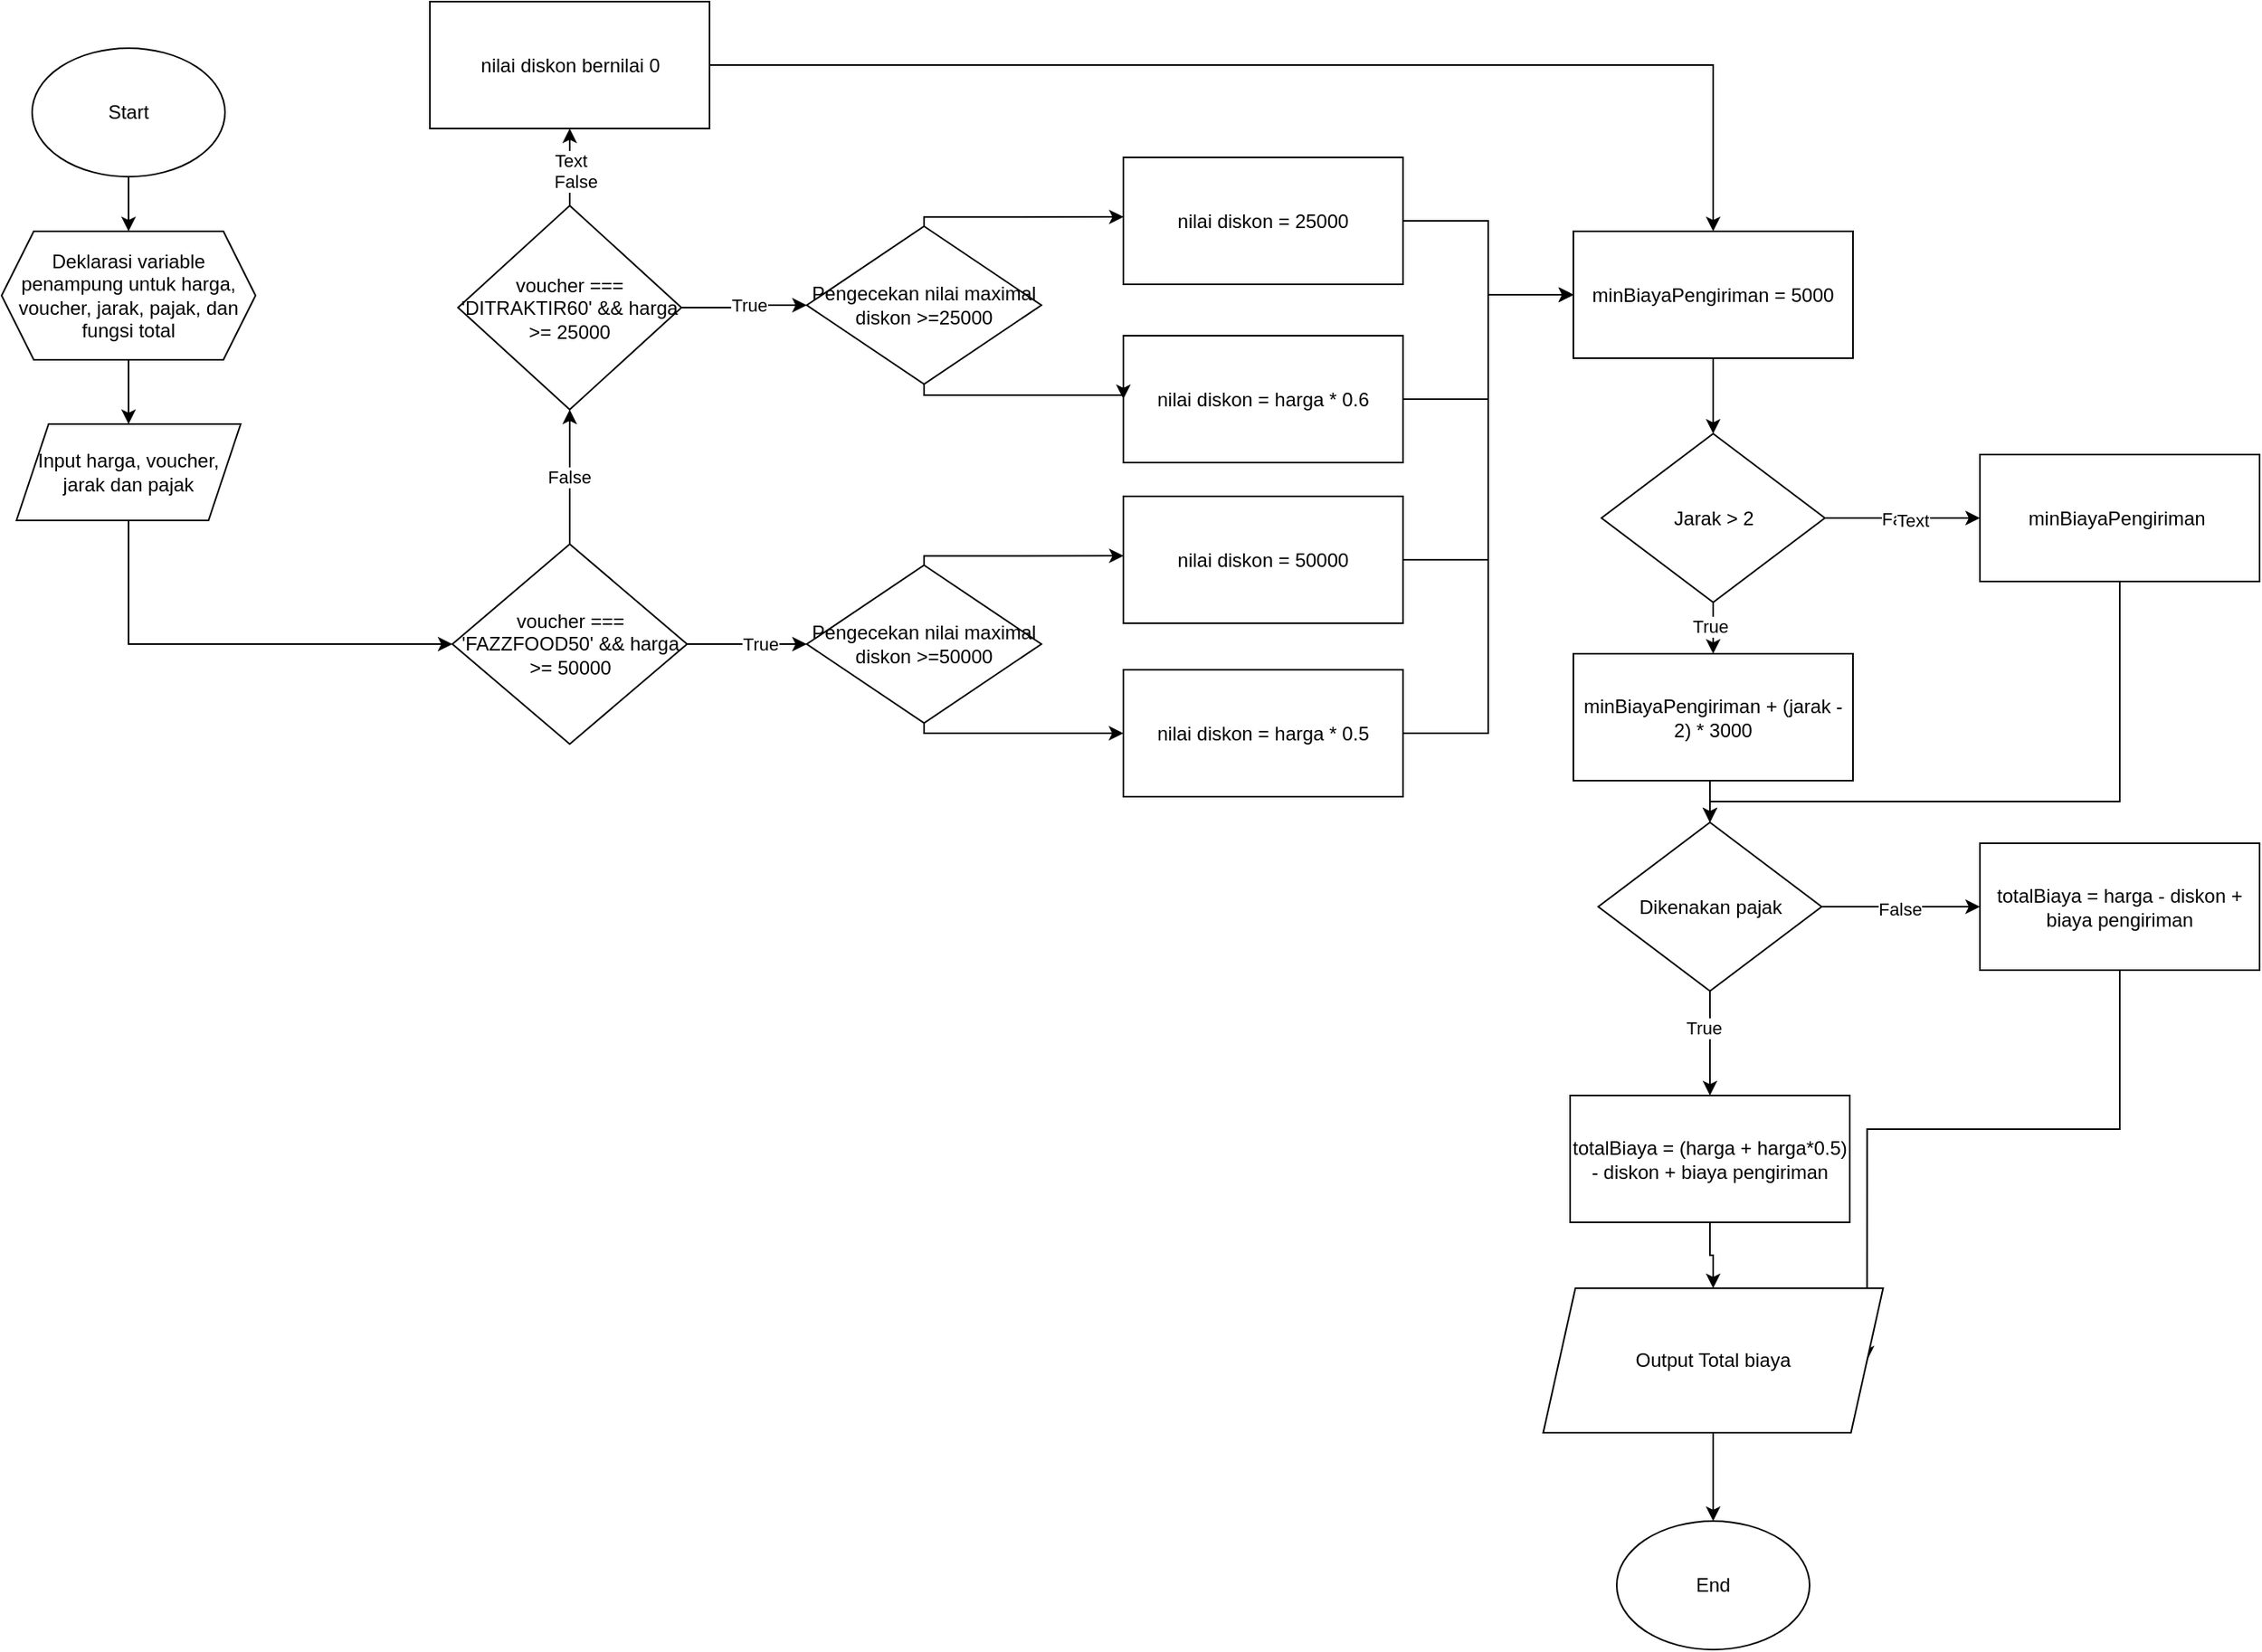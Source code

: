 <mxfile version="24.3.1" type="github" pages="2">
  <diagram name="Page-1" id="Uo2u7tEG_lrzLejc6Ttq">
    <mxGraphModel dx="2132" dy="506" grid="0" gridSize="10" guides="1" tooltips="1" connect="1" arrows="1" fold="1" page="0" pageScale="1" pageWidth="850" pageHeight="1100" math="0" shadow="0">
      <root>
        <mxCell id="0" />
        <mxCell id="1" parent="0" />
        <mxCell id="35b_0dzXBRFAwwr3QzYx-32" style="edgeStyle=orthogonalEdgeStyle;rounded=0;orthogonalLoop=1;jettySize=auto;html=1;exitX=0.5;exitY=1;exitDx=0;exitDy=0;entryX=0.5;entryY=0;entryDx=0;entryDy=0;" parent="1" source="rYIxd7MZFAvHpRsqJdDO-1" target="35b_0dzXBRFAwwr3QzYx-2" edge="1">
          <mxGeometry relative="1" as="geometry" />
        </mxCell>
        <mxCell id="rYIxd7MZFAvHpRsqJdDO-1" value="Start" style="ellipse;whiteSpace=wrap;html=1;" parent="1" vertex="1">
          <mxGeometry x="-633" y="81" width="120" height="80" as="geometry" />
        </mxCell>
        <mxCell id="YX6mPDMWd_LCy5XqcSmn-1" style="edgeStyle=orthogonalEdgeStyle;rounded=0;orthogonalLoop=1;jettySize=auto;html=1;exitX=0.5;exitY=1;exitDx=0;exitDy=0;entryX=0;entryY=0.5;entryDx=0;entryDy=0;" edge="1" parent="1" source="rYIxd7MZFAvHpRsqJdDO-2" target="35b_0dzXBRFAwwr3QzYx-7">
          <mxGeometry relative="1" as="geometry" />
        </mxCell>
        <mxCell id="rYIxd7MZFAvHpRsqJdDO-2" value="Input harga, voucher, jarak dan pajak" style="shape=parallelogram;perimeter=parallelogramPerimeter;whiteSpace=wrap;html=1;fixedSize=1;" parent="1" vertex="1">
          <mxGeometry x="-642.75" y="315" width="139.5" height="60" as="geometry" />
        </mxCell>
        <mxCell id="35b_0dzXBRFAwwr3QzYx-33" style="edgeStyle=orthogonalEdgeStyle;rounded=0;orthogonalLoop=1;jettySize=auto;html=1;exitX=0.5;exitY=1;exitDx=0;exitDy=0;entryX=0.5;entryY=0;entryDx=0;entryDy=0;" parent="1" source="35b_0dzXBRFAwwr3QzYx-2" target="rYIxd7MZFAvHpRsqJdDO-2" edge="1">
          <mxGeometry relative="1" as="geometry" />
        </mxCell>
        <mxCell id="35b_0dzXBRFAwwr3QzYx-2" value="Deklarasi variable penampung untuk harga, voucher, jarak, pajak, dan fungsi total" style="shape=hexagon;perimeter=hexagonPerimeter2;whiteSpace=wrap;html=1;fixedSize=1;" parent="1" vertex="1">
          <mxGeometry x="-652" y="195" width="158" height="80" as="geometry" />
        </mxCell>
        <mxCell id="35b_0dzXBRFAwwr3QzYx-37" style="edgeStyle=orthogonalEdgeStyle;rounded=0;orthogonalLoop=1;jettySize=auto;html=1;exitX=0.5;exitY=0;exitDx=0;exitDy=0;entryX=0.5;entryY=1;entryDx=0;entryDy=0;" parent="1" source="35b_0dzXBRFAwwr3QzYx-4" target="35b_0dzXBRFAwwr3QzYx-8" edge="1">
          <mxGeometry relative="1" as="geometry" />
        </mxCell>
        <mxCell id="u7nZbo7VWtErgNVq_y-T-4" value="Text" style="edgeLabel;html=1;align=center;verticalAlign=middle;resizable=0;points=[];" parent="35b_0dzXBRFAwwr3QzYx-37" vertex="1" connectable="0">
          <mxGeometry x="0.172" relative="1" as="geometry">
            <mxPoint as="offset" />
          </mxGeometry>
        </mxCell>
        <mxCell id="u7nZbo7VWtErgNVq_y-T-5" value="False" style="edgeLabel;html=1;align=center;verticalAlign=middle;resizable=0;points=[];" parent="35b_0dzXBRFAwwr3QzYx-37" vertex="1" connectable="0">
          <mxGeometry x="-0.368" y="-3" relative="1" as="geometry">
            <mxPoint as="offset" />
          </mxGeometry>
        </mxCell>
        <mxCell id="35b_0dzXBRFAwwr3QzYx-47" style="edgeStyle=orthogonalEdgeStyle;rounded=0;orthogonalLoop=1;jettySize=auto;html=1;exitX=1;exitY=0.5;exitDx=0;exitDy=0;entryX=0;entryY=0.5;entryDx=0;entryDy=0;" parent="1" source="35b_0dzXBRFAwwr3QzYx-4" target="35b_0dzXBRFAwwr3QzYx-45" edge="1">
          <mxGeometry relative="1" as="geometry" />
        </mxCell>
        <mxCell id="u7nZbo7VWtErgNVq_y-T-3" value="True" style="edgeLabel;html=1;align=center;verticalAlign=middle;resizable=0;points=[];" parent="35b_0dzXBRFAwwr3QzYx-47" vertex="1" connectable="0">
          <mxGeometry x="0.084" relative="1" as="geometry">
            <mxPoint as="offset" />
          </mxGeometry>
        </mxCell>
        <mxCell id="35b_0dzXBRFAwwr3QzYx-4" value="voucher === &#39;DITRAKTIR60&#39; &amp;amp;&amp;amp; harga &amp;gt;= 25000" style="rhombus;whiteSpace=wrap;html=1;" parent="1" vertex="1">
          <mxGeometry x="-368" y="179" width="139" height="127" as="geometry" />
        </mxCell>
        <mxCell id="35b_0dzXBRFAwwr3QzYx-36" style="edgeStyle=orthogonalEdgeStyle;rounded=0;orthogonalLoop=1;jettySize=auto;html=1;exitX=0.5;exitY=0;exitDx=0;exitDy=0;entryX=0.5;entryY=1;entryDx=0;entryDy=0;" parent="1" source="35b_0dzXBRFAwwr3QzYx-7" target="35b_0dzXBRFAwwr3QzYx-4" edge="1">
          <mxGeometry relative="1" as="geometry" />
        </mxCell>
        <mxCell id="u7nZbo7VWtErgNVq_y-T-2" value="False" style="edgeLabel;html=1;align=center;verticalAlign=middle;resizable=0;points=[];" parent="35b_0dzXBRFAwwr3QzYx-36" vertex="1" connectable="0">
          <mxGeometry x="0.013" y="1" relative="1" as="geometry">
            <mxPoint as="offset" />
          </mxGeometry>
        </mxCell>
        <mxCell id="35b_0dzXBRFAwwr3QzYx-38" style="edgeStyle=orthogonalEdgeStyle;rounded=0;orthogonalLoop=1;jettySize=auto;html=1;exitX=1;exitY=0.5;exitDx=0;exitDy=0;entryX=0;entryY=0.5;entryDx=0;entryDy=0;" parent="1" source="35b_0dzXBRFAwwr3QzYx-7" target="35b_0dzXBRFAwwr3QzYx-26" edge="1">
          <mxGeometry relative="1" as="geometry" />
        </mxCell>
        <mxCell id="u7nZbo7VWtErgNVq_y-T-1" value="True" style="edgeLabel;html=1;align=center;verticalAlign=middle;resizable=0;points=[];" parent="35b_0dzXBRFAwwr3QzYx-38" vertex="1" connectable="0">
          <mxGeometry x="0.212" relative="1" as="geometry">
            <mxPoint as="offset" />
          </mxGeometry>
        </mxCell>
        <mxCell id="35b_0dzXBRFAwwr3QzYx-7" value="voucher === &#39;FAZZFOOD50&#39; &amp;amp;&amp;amp; harga &amp;gt;= 50000" style="rhombus;whiteSpace=wrap;html=1;" parent="1" vertex="1">
          <mxGeometry x="-371.5" y="389.75" width="146" height="124.5" as="geometry" />
        </mxCell>
        <mxCell id="35b_0dzXBRFAwwr3QzYx-53" style="edgeStyle=orthogonalEdgeStyle;rounded=0;orthogonalLoop=1;jettySize=auto;html=1;exitX=1;exitY=0.5;exitDx=0;exitDy=0;" parent="1" source="35b_0dzXBRFAwwr3QzYx-8" target="35b_0dzXBRFAwwr3QzYx-14" edge="1">
          <mxGeometry relative="1" as="geometry" />
        </mxCell>
        <mxCell id="35b_0dzXBRFAwwr3QzYx-8" value="nilai diskon bernilai 0" style="rounded=0;whiteSpace=wrap;html=1;" parent="1" vertex="1">
          <mxGeometry x="-385.5" y="52" width="174" height="79" as="geometry" />
        </mxCell>
        <mxCell id="35b_0dzXBRFAwwr3QzYx-58" style="edgeStyle=orthogonalEdgeStyle;rounded=0;orthogonalLoop=1;jettySize=auto;html=1;exitX=1;exitY=0.5;exitDx=0;exitDy=0;entryX=0;entryY=0.5;entryDx=0;entryDy=0;" parent="1" source="35b_0dzXBRFAwwr3QzYx-9" target="35b_0dzXBRFAwwr3QzYx-14" edge="1">
          <mxGeometry relative="1" as="geometry" />
        </mxCell>
        <mxCell id="35b_0dzXBRFAwwr3QzYx-9" value="nilai diskon = 50000" style="rounded=0;whiteSpace=wrap;html=1;" parent="1" vertex="1">
          <mxGeometry x="46" y="360" width="174" height="79" as="geometry" />
        </mxCell>
        <mxCell id="35b_0dzXBRFAwwr3QzYx-59" style="edgeStyle=orthogonalEdgeStyle;rounded=0;orthogonalLoop=1;jettySize=auto;html=1;exitX=1;exitY=0.5;exitDx=0;exitDy=0;entryX=0;entryY=0.5;entryDx=0;entryDy=0;" parent="1" source="35b_0dzXBRFAwwr3QzYx-10" target="35b_0dzXBRFAwwr3QzYx-14" edge="1">
          <mxGeometry relative="1" as="geometry" />
        </mxCell>
        <mxCell id="35b_0dzXBRFAwwr3QzYx-10" value="nilai diskon = harga * 0.5" style="rounded=0;whiteSpace=wrap;html=1;" parent="1" vertex="1">
          <mxGeometry x="46" y="468" width="174" height="79" as="geometry" />
        </mxCell>
        <mxCell id="35b_0dzXBRFAwwr3QzYx-60" style="edgeStyle=orthogonalEdgeStyle;rounded=0;orthogonalLoop=1;jettySize=auto;html=1;exitX=0.5;exitY=1;exitDx=0;exitDy=0;entryX=0.5;entryY=0;entryDx=0;entryDy=0;" parent="1" source="35b_0dzXBRFAwwr3QzYx-14" target="35b_0dzXBRFAwwr3QzYx-52" edge="1">
          <mxGeometry relative="1" as="geometry" />
        </mxCell>
        <mxCell id="35b_0dzXBRFAwwr3QzYx-14" value="minBiayaPengiriman = 5000" style="rounded=0;whiteSpace=wrap;html=1;" parent="1" vertex="1">
          <mxGeometry x="326" y="195" width="174" height="79" as="geometry" />
        </mxCell>
        <mxCell id="35b_0dzXBRFAwwr3QzYx-67" style="edgeStyle=orthogonalEdgeStyle;rounded=0;orthogonalLoop=1;jettySize=auto;html=1;exitX=1;exitY=0.5;exitDx=0;exitDy=0;entryX=0;entryY=0.5;entryDx=0;entryDy=0;" parent="1" source="35b_0dzXBRFAwwr3QzYx-15" target="35b_0dzXBRFAwwr3QzYx-16" edge="1">
          <mxGeometry relative="1" as="geometry" />
        </mxCell>
        <mxCell id="u7nZbo7VWtErgNVq_y-T-8" value="False" style="edgeLabel;html=1;align=center;verticalAlign=middle;resizable=0;points=[];" parent="35b_0dzXBRFAwwr3QzYx-67" vertex="1" connectable="0">
          <mxGeometry x="-0.014" y="-1" relative="1" as="geometry">
            <mxPoint as="offset" />
          </mxGeometry>
        </mxCell>
        <mxCell id="35b_0dzXBRFAwwr3QzYx-68" style="edgeStyle=orthogonalEdgeStyle;rounded=0;orthogonalLoop=1;jettySize=auto;html=1;exitX=0.5;exitY=1;exitDx=0;exitDy=0;entryX=0.5;entryY=0;entryDx=0;entryDy=0;" parent="1" source="35b_0dzXBRFAwwr3QzYx-15" target="35b_0dzXBRFAwwr3QzYx-17" edge="1">
          <mxGeometry relative="1" as="geometry" />
        </mxCell>
        <mxCell id="u7nZbo7VWtErgNVq_y-T-9" value="True" style="edgeLabel;html=1;align=center;verticalAlign=middle;resizable=0;points=[];" parent="35b_0dzXBRFAwwr3QzYx-68" vertex="1" connectable="0">
          <mxGeometry x="-0.332" y="-4" relative="1" as="geometry">
            <mxPoint y="1" as="offset" />
          </mxGeometry>
        </mxCell>
        <mxCell id="35b_0dzXBRFAwwr3QzYx-15" value="Dikenakan pajak" style="rhombus;whiteSpace=wrap;html=1;" parent="1" vertex="1">
          <mxGeometry x="341.5" y="563" width="139" height="105" as="geometry" />
        </mxCell>
        <mxCell id="YX6mPDMWd_LCy5XqcSmn-2" style="edgeStyle=orthogonalEdgeStyle;rounded=0;orthogonalLoop=1;jettySize=auto;html=1;exitX=0.5;exitY=1;exitDx=0;exitDy=0;entryX=1;entryY=0.5;entryDx=0;entryDy=0;" edge="1" parent="1" source="35b_0dzXBRFAwwr3QzYx-16" target="35b_0dzXBRFAwwr3QzYx-22">
          <mxGeometry relative="1" as="geometry" />
        </mxCell>
        <mxCell id="35b_0dzXBRFAwwr3QzYx-16" value="totalBiaya = harga - diskon + biaya pengiriman" style="rounded=0;whiteSpace=wrap;html=1;" parent="1" vertex="1">
          <mxGeometry x="579" y="576" width="174" height="79" as="geometry" />
        </mxCell>
        <mxCell id="35b_0dzXBRFAwwr3QzYx-69" style="edgeStyle=orthogonalEdgeStyle;rounded=0;orthogonalLoop=1;jettySize=auto;html=1;exitX=0.5;exitY=1;exitDx=0;exitDy=0;entryX=0.5;entryY=0;entryDx=0;entryDy=0;" parent="1" source="35b_0dzXBRFAwwr3QzYx-17" target="35b_0dzXBRFAwwr3QzYx-22" edge="1">
          <mxGeometry relative="1" as="geometry" />
        </mxCell>
        <mxCell id="35b_0dzXBRFAwwr3QzYx-17" value="totalBiaya = (harga + harga*0.5) - diskon + biaya pengiriman" style="rounded=0;whiteSpace=wrap;html=1;" parent="1" vertex="1">
          <mxGeometry x="324" y="733" width="174" height="79" as="geometry" />
        </mxCell>
        <mxCell id="35b_0dzXBRFAwwr3QzYx-70" style="edgeStyle=orthogonalEdgeStyle;rounded=0;orthogonalLoop=1;jettySize=auto;html=1;exitX=0.5;exitY=1;exitDx=0;exitDy=0;entryX=0.5;entryY=0;entryDx=0;entryDy=0;" parent="1" source="35b_0dzXBRFAwwr3QzYx-22" target="35b_0dzXBRFAwwr3QzYx-23" edge="1">
          <mxGeometry relative="1" as="geometry" />
        </mxCell>
        <mxCell id="35b_0dzXBRFAwwr3QzYx-22" value="Output Total biaya" style="shape=parallelogram;perimeter=parallelogramPerimeter;whiteSpace=wrap;html=1;fixedSize=1;" parent="1" vertex="1">
          <mxGeometry x="307.25" y="853" width="211.5" height="90" as="geometry" />
        </mxCell>
        <mxCell id="35b_0dzXBRFAwwr3QzYx-23" value="End" style="ellipse;whiteSpace=wrap;html=1;" parent="1" vertex="1">
          <mxGeometry x="353" y="998" width="120" height="80" as="geometry" />
        </mxCell>
        <mxCell id="35b_0dzXBRFAwwr3QzYx-40" style="edgeStyle=orthogonalEdgeStyle;rounded=0;orthogonalLoop=1;jettySize=auto;html=1;exitX=0.5;exitY=1;exitDx=0;exitDy=0;entryX=0;entryY=0.5;entryDx=0;entryDy=0;" parent="1" source="35b_0dzXBRFAwwr3QzYx-26" target="35b_0dzXBRFAwwr3QzYx-10" edge="1">
          <mxGeometry relative="1" as="geometry">
            <Array as="points">
              <mxPoint x="-78" y="508" />
            </Array>
          </mxGeometry>
        </mxCell>
        <mxCell id="35b_0dzXBRFAwwr3QzYx-26" value="Pengecekan nilai maximal diskon &amp;gt;=50000" style="rhombus;whiteSpace=wrap;html=1;" parent="1" vertex="1">
          <mxGeometry x="-151" y="402.88" width="146" height="98.25" as="geometry" />
        </mxCell>
        <mxCell id="35b_0dzXBRFAwwr3QzYx-39" style="edgeStyle=orthogonalEdgeStyle;rounded=0;orthogonalLoop=1;jettySize=auto;html=1;exitX=0.5;exitY=0;exitDx=0;exitDy=0;entryX=0.001;entryY=0.469;entryDx=0;entryDy=0;entryPerimeter=0;" parent="1" source="35b_0dzXBRFAwwr3QzYx-26" target="35b_0dzXBRFAwwr3QzYx-9" edge="1">
          <mxGeometry relative="1" as="geometry">
            <Array as="points">
              <mxPoint x="-78" y="397" />
            </Array>
          </mxGeometry>
        </mxCell>
        <mxCell id="35b_0dzXBRFAwwr3QzYx-54" style="edgeStyle=orthogonalEdgeStyle;rounded=0;orthogonalLoop=1;jettySize=auto;html=1;exitX=1;exitY=0.5;exitDx=0;exitDy=0;" parent="1" source="35b_0dzXBRFAwwr3QzYx-42" target="35b_0dzXBRFAwwr3QzYx-14" edge="1">
          <mxGeometry relative="1" as="geometry" />
        </mxCell>
        <mxCell id="35b_0dzXBRFAwwr3QzYx-42" value="nilai diskon = 25000" style="rounded=0;whiteSpace=wrap;html=1;" parent="1" vertex="1">
          <mxGeometry x="46" y="149" width="174" height="79" as="geometry" />
        </mxCell>
        <mxCell id="35b_0dzXBRFAwwr3QzYx-56" style="edgeStyle=orthogonalEdgeStyle;rounded=0;orthogonalLoop=1;jettySize=auto;html=1;exitX=1;exitY=0.5;exitDx=0;exitDy=0;" parent="1" source="35b_0dzXBRFAwwr3QzYx-43" target="35b_0dzXBRFAwwr3QzYx-14" edge="1">
          <mxGeometry relative="1" as="geometry" />
        </mxCell>
        <mxCell id="35b_0dzXBRFAwwr3QzYx-43" value="nilai diskon = harga * 0.6" style="rounded=0;whiteSpace=wrap;html=1;" parent="1" vertex="1">
          <mxGeometry x="46" y="260" width="174" height="79" as="geometry" />
        </mxCell>
        <mxCell id="35b_0dzXBRFAwwr3QzYx-44" style="edgeStyle=orthogonalEdgeStyle;rounded=0;orthogonalLoop=1;jettySize=auto;html=1;exitX=0.5;exitY=1;exitDx=0;exitDy=0;entryX=0;entryY=0.5;entryDx=0;entryDy=0;" parent="1" source="35b_0dzXBRFAwwr3QzYx-45" target="35b_0dzXBRFAwwr3QzYx-43" edge="1">
          <mxGeometry relative="1" as="geometry">
            <Array as="points">
              <mxPoint x="-78" y="297" />
            </Array>
          </mxGeometry>
        </mxCell>
        <mxCell id="35b_0dzXBRFAwwr3QzYx-45" value="Pengecekan nilai maximal diskon &amp;gt;=25000" style="rhombus;whiteSpace=wrap;html=1;" parent="1" vertex="1">
          <mxGeometry x="-151" y="191.88" width="146" height="98.25" as="geometry" />
        </mxCell>
        <mxCell id="35b_0dzXBRFAwwr3QzYx-46" style="edgeStyle=orthogonalEdgeStyle;rounded=0;orthogonalLoop=1;jettySize=auto;html=1;exitX=0.5;exitY=0;exitDx=0;exitDy=0;entryX=0.001;entryY=0.469;entryDx=0;entryDy=0;entryPerimeter=0;" parent="1" source="35b_0dzXBRFAwwr3QzYx-45" target="35b_0dzXBRFAwwr3QzYx-42" edge="1">
          <mxGeometry relative="1" as="geometry">
            <Array as="points">
              <mxPoint x="-78" y="186" />
            </Array>
          </mxGeometry>
        </mxCell>
        <mxCell id="35b_0dzXBRFAwwr3QzYx-62" value="False" style="edgeStyle=orthogonalEdgeStyle;rounded=0;orthogonalLoop=1;jettySize=auto;html=1;exitX=1;exitY=0.5;exitDx=0;exitDy=0;entryX=0;entryY=0.5;entryDx=0;entryDy=0;" parent="1" source="35b_0dzXBRFAwwr3QzYx-52" target="35b_0dzXBRFAwwr3QzYx-61" edge="1">
          <mxGeometry relative="1" as="geometry" />
        </mxCell>
        <mxCell id="u7nZbo7VWtErgNVq_y-T-6" value="Text" style="edgeLabel;html=1;align=center;verticalAlign=middle;resizable=0;points=[];" parent="35b_0dzXBRFAwwr3QzYx-62" vertex="1" connectable="0">
          <mxGeometry x="0.136" y="-1" relative="1" as="geometry">
            <mxPoint x="-1" as="offset" />
          </mxGeometry>
        </mxCell>
        <mxCell id="35b_0dzXBRFAwwr3QzYx-64" style="edgeStyle=orthogonalEdgeStyle;rounded=0;orthogonalLoop=1;jettySize=auto;html=1;exitX=0.5;exitY=1;exitDx=0;exitDy=0;entryX=0.5;entryY=0;entryDx=0;entryDy=0;" parent="1" source="35b_0dzXBRFAwwr3QzYx-52" target="35b_0dzXBRFAwwr3QzYx-63" edge="1">
          <mxGeometry relative="1" as="geometry" />
        </mxCell>
        <mxCell id="u7nZbo7VWtErgNVq_y-T-7" value="True" style="edgeLabel;html=1;align=center;verticalAlign=middle;resizable=0;points=[];" parent="35b_0dzXBRFAwwr3QzYx-64" vertex="1" connectable="0">
          <mxGeometry x="-0.107" y="-2" relative="1" as="geometry">
            <mxPoint as="offset" />
          </mxGeometry>
        </mxCell>
        <mxCell id="35b_0dzXBRFAwwr3QzYx-52" value="Jarak &amp;gt; 2" style="rhombus;whiteSpace=wrap;html=1;" parent="1" vertex="1">
          <mxGeometry x="343.5" y="321" width="139" height="105" as="geometry" />
        </mxCell>
        <mxCell id="35b_0dzXBRFAwwr3QzYx-66" style="edgeStyle=orthogonalEdgeStyle;rounded=0;orthogonalLoop=1;jettySize=auto;html=1;exitX=0.5;exitY=1;exitDx=0;exitDy=0;entryX=0.5;entryY=0;entryDx=0;entryDy=0;" parent="1" source="35b_0dzXBRFAwwr3QzYx-61" target="35b_0dzXBRFAwwr3QzYx-15" edge="1">
          <mxGeometry relative="1" as="geometry">
            <Array as="points">
              <mxPoint x="666" y="550" />
              <mxPoint x="411" y="550" />
            </Array>
          </mxGeometry>
        </mxCell>
        <mxCell id="35b_0dzXBRFAwwr3QzYx-61" value="minBiayaPengiriman&amp;nbsp;" style="rounded=0;whiteSpace=wrap;html=1;" parent="1" vertex="1">
          <mxGeometry x="579" y="334" width="174" height="79" as="geometry" />
        </mxCell>
        <mxCell id="35b_0dzXBRFAwwr3QzYx-65" style="edgeStyle=orthogonalEdgeStyle;rounded=0;orthogonalLoop=1;jettySize=auto;html=1;exitX=0.5;exitY=1;exitDx=0;exitDy=0;entryX=0.5;entryY=0;entryDx=0;entryDy=0;" parent="1" source="35b_0dzXBRFAwwr3QzYx-63" target="35b_0dzXBRFAwwr3QzYx-15" edge="1">
          <mxGeometry relative="1" as="geometry" />
        </mxCell>
        <mxCell id="35b_0dzXBRFAwwr3QzYx-63" value="minBiayaPengiriman + (jarak - 2) * 3000" style="rounded=0;whiteSpace=wrap;html=1;" parent="1" vertex="1">
          <mxGeometry x="326" y="458" width="174" height="79" as="geometry" />
        </mxCell>
      </root>
    </mxGraphModel>
  </diagram>
  <diagram id="nuC8Ax_H9xBdokMIt42s" name="Page-2">
    <mxGraphModel dx="2182" dy="1606" grid="0" gridSize="10" guides="1" tooltips="1" connect="1" arrows="1" fold="1" page="1" pageScale="1" pageWidth="850" pageHeight="1100" math="0" shadow="0">
      <root>
        <mxCell id="0" />
        <mxCell id="1" parent="0" />
        <mxCell id="c6fVYJ-i1Qcl1N3udx0y-1" style="edgeStyle=orthogonalEdgeStyle;rounded=0;orthogonalLoop=1;jettySize=auto;html=1;exitX=0.5;exitY=1;exitDx=0;exitDy=0;entryX=0.5;entryY=0;entryDx=0;entryDy=0;" parent="1" source="_o7Od1sVKJQ2oDsUsaq_-1" target="zdehXh8jDcu0j8fo2TEM-1" edge="1">
          <mxGeometry relative="1" as="geometry" />
        </mxCell>
        <mxCell id="_o7Od1sVKJQ2oDsUsaq_-1" value="Start" style="ellipse;whiteSpace=wrap;html=1;" parent="1" vertex="1">
          <mxGeometry x="42" y="36" width="107" height="56" as="geometry" />
        </mxCell>
        <mxCell id="c6fVYJ-i1Qcl1N3udx0y-2" style="edgeStyle=orthogonalEdgeStyle;rounded=0;orthogonalLoop=1;jettySize=auto;html=1;exitX=0.5;exitY=1;exitDx=0;exitDy=0;entryX=0.5;entryY=0;entryDx=0;entryDy=0;" parent="1" source="zdehXh8jDcu0j8fo2TEM-1" target="zdehXh8jDcu0j8fo2TEM-3" edge="1">
          <mxGeometry relative="1" as="geometry" />
        </mxCell>
        <mxCell id="zdehXh8jDcu0j8fo2TEM-1" value="Deklarasi variable result dan currentNum" style="shape=hexagon;perimeter=hexagonPerimeter2;whiteSpace=wrap;html=1;fixedSize=1;" parent="1" vertex="1">
          <mxGeometry x="26.25" y="122" width="138.5" height="72" as="geometry" />
        </mxCell>
        <mxCell id="c6fVYJ-i1Qcl1N3udx0y-3" style="edgeStyle=orthogonalEdgeStyle;rounded=0;orthogonalLoop=1;jettySize=auto;html=1;exitX=0.5;exitY=1;exitDx=0;exitDy=0;entryX=0.5;entryY=0;entryDx=0;entryDy=0;" parent="1" source="zdehXh8jDcu0j8fo2TEM-3" target="WLlgRnIR2XegNx-I-f0g-4" edge="1">
          <mxGeometry relative="1" as="geometry" />
        </mxCell>
        <mxCell id="zdehXh8jDcu0j8fo2TEM-3" value="Input" style="shape=parallelogram;perimeter=parallelogramPerimeter;whiteSpace=wrap;html=1;fixedSize=1;" parent="1" vertex="1">
          <mxGeometry x="24.5" y="225" width="142" height="64" as="geometry" />
        </mxCell>
        <mxCell id="c6fVYJ-i1Qcl1N3udx0y-7" style="edgeStyle=orthogonalEdgeStyle;rounded=0;orthogonalLoop=1;jettySize=auto;html=1;exitX=0.5;exitY=1;exitDx=0;exitDy=0;entryX=0.5;entryY=0;entryDx=0;entryDy=0;" parent="1" source="WLlgRnIR2XegNx-I-f0g-2" target="WLlgRnIR2XegNx-I-f0g-3" edge="1">
          <mxGeometry relative="1" as="geometry" />
        </mxCell>
        <mxCell id="WLlgRnIR2XegNx-I-f0g-2" value="i = 0" style="rounded=0;whiteSpace=wrap;html=1;" parent="1" vertex="1">
          <mxGeometry x="37.5" y="419" width="116" height="57" as="geometry" />
        </mxCell>
        <mxCell id="c6fVYJ-i1Qcl1N3udx0y-8" style="edgeStyle=orthogonalEdgeStyle;rounded=0;orthogonalLoop=1;jettySize=auto;html=1;exitX=0.5;exitY=1;exitDx=0;exitDy=0;entryX=0.5;entryY=0;entryDx=0;entryDy=0;" parent="1" source="WLlgRnIR2XegNx-I-f0g-3" target="WLlgRnIR2XegNx-I-f0g-5" edge="1">
          <mxGeometry relative="1" as="geometry" />
        </mxCell>
        <mxCell id="c6fVYJ-i1Qcl1N3udx0y-9" value="True" style="edgeLabel;html=1;align=center;verticalAlign=middle;resizable=0;points=[];" parent="c6fVYJ-i1Qcl1N3udx0y-8" vertex="1" connectable="0">
          <mxGeometry x="-0.136" y="-1" relative="1" as="geometry">
            <mxPoint as="offset" />
          </mxGeometry>
        </mxCell>
        <mxCell id="c6fVYJ-i1Qcl1N3udx0y-31" style="edgeStyle=orthogonalEdgeStyle;rounded=0;orthogonalLoop=1;jettySize=auto;html=1;exitX=1;exitY=0.5;exitDx=0;exitDy=0;entryX=0;entryY=0.5;entryDx=0;entryDy=0;" parent="1" source="WLlgRnIR2XegNx-I-f0g-3" target="c6fVYJ-i1Qcl1N3udx0y-30" edge="1">
          <mxGeometry relative="1" as="geometry" />
        </mxCell>
        <mxCell id="c6fVYJ-i1Qcl1N3udx0y-32" value="False" style="edgeLabel;html=1;align=center;verticalAlign=middle;resizable=0;points=[];" parent="c6fVYJ-i1Qcl1N3udx0y-31" vertex="1" connectable="0">
          <mxGeometry x="0.253" y="1" relative="1" as="geometry">
            <mxPoint x="-16" y="1" as="offset" />
          </mxGeometry>
        </mxCell>
        <mxCell id="WLlgRnIR2XegNx-I-f0g-3" value="i &amp;lt; numStr.length" style="rhombus;whiteSpace=wrap;html=1;" parent="1" vertex="1">
          <mxGeometry x="21" y="499" width="149" height="85" as="geometry" />
        </mxCell>
        <mxCell id="c6fVYJ-i1Qcl1N3udx0y-6" style="edgeStyle=orthogonalEdgeStyle;rounded=0;orthogonalLoop=1;jettySize=auto;html=1;exitX=0.5;exitY=1;exitDx=0;exitDy=0;entryX=0.5;entryY=0;entryDx=0;entryDy=0;" parent="1" source="WLlgRnIR2XegNx-I-f0g-4" target="WLlgRnIR2XegNx-I-f0g-2" edge="1">
          <mxGeometry relative="1" as="geometry" />
        </mxCell>
        <mxCell id="WLlgRnIR2XegNx-I-f0g-4" value="numStr = input + &quot;&quot;" style="rounded=0;whiteSpace=wrap;html=1;" parent="1" vertex="1">
          <mxGeometry x="37.5" y="323" width="116" height="57" as="geometry" />
        </mxCell>
        <mxCell id="c6fVYJ-i1Qcl1N3udx0y-10" style="edgeStyle=orthogonalEdgeStyle;rounded=0;orthogonalLoop=1;jettySize=auto;html=1;exitX=0.5;exitY=1;exitDx=0;exitDy=0;entryX=0.5;entryY=0;entryDx=0;entryDy=0;" parent="1" source="WLlgRnIR2XegNx-I-f0g-5" target="WLlgRnIR2XegNx-I-f0g-6" edge="1">
          <mxGeometry relative="1" as="geometry" />
        </mxCell>
        <mxCell id="WLlgRnIR2XegNx-I-f0g-5" value="char = numStr[i]" style="rounded=0;whiteSpace=wrap;html=1;" parent="1" vertex="1">
          <mxGeometry x="35.5" y="627" width="120" height="60" as="geometry" />
        </mxCell>
        <mxCell id="c6fVYJ-i1Qcl1N3udx0y-23" style="edgeStyle=orthogonalEdgeStyle;rounded=0;orthogonalLoop=1;jettySize=auto;html=1;exitX=0;exitY=0.5;exitDx=0;exitDy=0;entryX=1;entryY=0.5;entryDx=0;entryDy=0;" parent="1" source="WLlgRnIR2XegNx-I-f0g-6" target="WLlgRnIR2XegNx-I-f0g-8" edge="1">
          <mxGeometry relative="1" as="geometry" />
        </mxCell>
        <mxCell id="c6fVYJ-i1Qcl1N3udx0y-25" value="True" style="edgeLabel;html=1;align=center;verticalAlign=middle;resizable=0;points=[];" parent="c6fVYJ-i1Qcl1N3udx0y-23" vertex="1" connectable="0">
          <mxGeometry x="0.031" y="3" relative="1" as="geometry">
            <mxPoint x="4" y="-3" as="offset" />
          </mxGeometry>
        </mxCell>
        <mxCell id="c6fVYJ-i1Qcl1N3udx0y-27" style="edgeStyle=orthogonalEdgeStyle;rounded=0;orthogonalLoop=1;jettySize=auto;html=1;exitX=0.5;exitY=1;exitDx=0;exitDy=0;entryX=0.5;entryY=0;entryDx=0;entryDy=0;" parent="1" source="WLlgRnIR2XegNx-I-f0g-6" target="c6fVYJ-i1Qcl1N3udx0y-20" edge="1">
          <mxGeometry relative="1" as="geometry" />
        </mxCell>
        <mxCell id="c6fVYJ-i1Qcl1N3udx0y-29" value="False" style="edgeLabel;html=1;align=center;verticalAlign=middle;resizable=0;points=[];" parent="c6fVYJ-i1Qcl1N3udx0y-27" vertex="1" connectable="0">
          <mxGeometry x="-0.021" y="4" relative="1" as="geometry">
            <mxPoint as="offset" />
          </mxGeometry>
        </mxCell>
        <mxCell id="WLlgRnIR2XegNx-I-f0g-6" value="char === &quot;0&quot;" style="rhombus;whiteSpace=wrap;html=1;" parent="1" vertex="1">
          <mxGeometry x="21" y="713" width="149" height="85" as="geometry" />
        </mxCell>
        <mxCell id="c6fVYJ-i1Qcl1N3udx0y-22" style="edgeStyle=orthogonalEdgeStyle;rounded=0;orthogonalLoop=1;jettySize=auto;html=1;exitX=0.5;exitY=0;exitDx=0;exitDy=0;entryX=0.5;entryY=1;entryDx=0;entryDy=0;" parent="1" source="WLlgRnIR2XegNx-I-f0g-8" target="c6fVYJ-i1Qcl1N3udx0y-17" edge="1">
          <mxGeometry relative="1" as="geometry" />
        </mxCell>
        <mxCell id="WLlgRnIR2XegNx-I-f0g-8" value="result += sortNumber(currentNum)" style="shape=process;whiteSpace=wrap;html=1;backgroundOutline=1;" parent="1" vertex="1">
          <mxGeometry x="-165" y="714" width="142" height="84" as="geometry" />
        </mxCell>
        <mxCell id="c6fVYJ-i1Qcl1N3udx0y-19" style="edgeStyle=orthogonalEdgeStyle;rounded=0;orthogonalLoop=1;jettySize=auto;html=1;exitX=1;exitY=0.5;exitDx=0;exitDy=0;entryX=0;entryY=0.5;entryDx=0;entryDy=0;" parent="1" source="c6fVYJ-i1Qcl1N3udx0y-17" target="WLlgRnIR2XegNx-I-f0g-3" edge="1">
          <mxGeometry relative="1" as="geometry" />
        </mxCell>
        <mxCell id="c6fVYJ-i1Qcl1N3udx0y-17" value="i++" style="rounded=0;whiteSpace=wrap;html=1;" parent="1" vertex="1">
          <mxGeometry x="-154" y="511.5" width="120" height="60" as="geometry" />
        </mxCell>
        <mxCell id="c6fVYJ-i1Qcl1N3udx0y-28" style="edgeStyle=orthogonalEdgeStyle;rounded=0;orthogonalLoop=1;jettySize=auto;html=1;exitX=0;exitY=0.5;exitDx=0;exitDy=0;entryX=0;entryY=0.5;entryDx=0;entryDy=0;" parent="1" source="c6fVYJ-i1Qcl1N3udx0y-20" target="c6fVYJ-i1Qcl1N3udx0y-17" edge="1">
          <mxGeometry relative="1" as="geometry" />
        </mxCell>
        <mxCell id="c6fVYJ-i1Qcl1N3udx0y-20" value="currentNum += char" style="rounded=0;whiteSpace=wrap;html=1;" parent="1" vertex="1">
          <mxGeometry x="35.5" y="845" width="120" height="60" as="geometry" />
        </mxCell>
        <mxCell id="c6fVYJ-i1Qcl1N3udx0y-34" style="edgeStyle=orthogonalEdgeStyle;rounded=0;orthogonalLoop=1;jettySize=auto;html=1;exitX=0.5;exitY=1;exitDx=0;exitDy=0;entryX=0.5;entryY=0;entryDx=0;entryDy=0;" parent="1" source="c6fVYJ-i1Qcl1N3udx0y-30" edge="1">
          <mxGeometry relative="1" as="geometry">
            <mxPoint x="325.5" y="618" as="targetPoint" />
          </mxGeometry>
        </mxCell>
        <mxCell id="c6fVYJ-i1Qcl1N3udx0y-35" value="True" style="edgeLabel;html=1;align=center;verticalAlign=middle;resizable=0;points=[];" parent="c6fVYJ-i1Qcl1N3udx0y-34" vertex="1" connectable="0">
          <mxGeometry x="-0.041" y="-1" relative="1" as="geometry">
            <mxPoint y="1" as="offset" />
          </mxGeometry>
        </mxCell>
        <mxCell id="c6fVYJ-i1Qcl1N3udx0y-42" style="edgeStyle=orthogonalEdgeStyle;rounded=0;orthogonalLoop=1;jettySize=auto;html=1;exitX=1;exitY=0.5;exitDx=0;exitDy=0;entryX=1;entryY=0.5;entryDx=0;entryDy=0;" parent="1" source="c6fVYJ-i1Qcl1N3udx0y-30" target="c6fVYJ-i1Qcl1N3udx0y-37" edge="1">
          <mxGeometry relative="1" as="geometry">
            <mxPoint x="472" y="804" as="targetPoint" />
            <Array as="points">
              <mxPoint x="473" y="542" />
              <mxPoint x="473" y="806" />
            </Array>
          </mxGeometry>
        </mxCell>
        <mxCell id="c6fVYJ-i1Qcl1N3udx0y-30" value="if currentNum !== &quot;&quot;" style="rhombus;whiteSpace=wrap;html=1;" parent="1" vertex="1">
          <mxGeometry x="261" y="501.5" width="129" height="80" as="geometry" />
        </mxCell>
        <mxCell id="c6fVYJ-i1Qcl1N3udx0y-40" style="edgeStyle=orthogonalEdgeStyle;rounded=0;orthogonalLoop=1;jettySize=auto;html=1;exitX=0.5;exitY=1;exitDx=0;exitDy=0;entryX=0.5;entryY=0;entryDx=0;entryDy=0;" parent="1" source="c6fVYJ-i1Qcl1N3udx0y-36" target="c6fVYJ-i1Qcl1N3udx0y-37" edge="1">
          <mxGeometry relative="1" as="geometry" />
        </mxCell>
        <mxCell id="c6fVYJ-i1Qcl1N3udx0y-36" value="result += sortNumber(currentNum)" style="shape=process;whiteSpace=wrap;html=1;backgroundOutline=1;" parent="1" vertex="1">
          <mxGeometry x="254.5" y="619" width="142" height="84" as="geometry" />
        </mxCell>
        <mxCell id="c6fVYJ-i1Qcl1N3udx0y-44" style="edgeStyle=orthogonalEdgeStyle;rounded=0;orthogonalLoop=1;jettySize=auto;html=1;exitX=0.5;exitY=1;exitDx=0;exitDy=0;entryX=0.5;entryY=0;entryDx=0;entryDy=0;" parent="1" source="c6fVYJ-i1Qcl1N3udx0y-37" target="c6fVYJ-i1Qcl1N3udx0y-43" edge="1">
          <mxGeometry relative="1" as="geometry" />
        </mxCell>
        <mxCell id="c6fVYJ-i1Qcl1N3udx0y-37" value="ubah result menjadi number" style="rounded=0;whiteSpace=wrap;html=1;" parent="1" vertex="1">
          <mxGeometry x="265.5" y="776" width="120" height="60" as="geometry" />
        </mxCell>
        <mxCell id="c6fVYJ-i1Qcl1N3udx0y-46" style="edgeStyle=orthogonalEdgeStyle;rounded=0;orthogonalLoop=1;jettySize=auto;html=1;exitX=0.5;exitY=1;exitDx=0;exitDy=0;entryX=0.5;entryY=0;entryDx=0;entryDy=0;" parent="1" source="c6fVYJ-i1Qcl1N3udx0y-43" target="c6fVYJ-i1Qcl1N3udx0y-45" edge="1">
          <mxGeometry relative="1" as="geometry" />
        </mxCell>
        <mxCell id="c6fVYJ-i1Qcl1N3udx0y-43" value="Output" style="shape=parallelogram;perimeter=parallelogramPerimeter;whiteSpace=wrap;html=1;fixedSize=1;" parent="1" vertex="1">
          <mxGeometry x="265.5" y="890" width="120" height="60" as="geometry" />
        </mxCell>
        <mxCell id="c6fVYJ-i1Qcl1N3udx0y-45" value="End" style="ellipse;whiteSpace=wrap;html=1;" parent="1" vertex="1">
          <mxGeometry x="272" y="1001" width="107" height="56" as="geometry" />
        </mxCell>
        <mxCell id="c6fVYJ-i1Qcl1N3udx0y-59" style="edgeStyle=orthogonalEdgeStyle;rounded=0;orthogonalLoop=1;jettySize=auto;html=1;exitX=0.5;exitY=1;exitDx=0;exitDy=0;entryX=0.5;entryY=0;entryDx=0;entryDy=0;" parent="1" source="c6fVYJ-i1Qcl1N3udx0y-47" target="c6fVYJ-i1Qcl1N3udx0y-50" edge="1">
          <mxGeometry relative="1" as="geometry" />
        </mxCell>
        <mxCell id="c6fVYJ-i1Qcl1N3udx0y-47" value="Start" style="ellipse;whiteSpace=wrap;html=1;" parent="1" vertex="1">
          <mxGeometry x="757" y="36" width="107" height="56" as="geometry" />
        </mxCell>
        <mxCell id="c6fVYJ-i1Qcl1N3udx0y-48" value="&lt;font style=&quot;font-size: 18px;&quot;&gt;Divide And Sorting&lt;/font&gt;" style="text;html=1;align=center;verticalAlign=middle;whiteSpace=wrap;rounded=0;" parent="1" vertex="1">
          <mxGeometry x="28.5" y="-39" width="138" height="72" as="geometry" />
        </mxCell>
        <mxCell id="c6fVYJ-i1Qcl1N3udx0y-49" value="&lt;font style=&quot;font-size: 18px;&quot;&gt;Sorting Process&lt;/font&gt;" style="text;html=1;align=center;verticalAlign=middle;whiteSpace=wrap;rounded=0;" parent="1" vertex="1">
          <mxGeometry x="741.5" y="-39" width="138" height="72" as="geometry" />
        </mxCell>
        <mxCell id="c6fVYJ-i1Qcl1N3udx0y-60" style="edgeStyle=orthogonalEdgeStyle;rounded=0;orthogonalLoop=1;jettySize=auto;html=1;exitX=0.5;exitY=1;exitDx=0;exitDy=0;entryX=0.5;entryY=0;entryDx=0;entryDy=0;" parent="1" source="c6fVYJ-i1Qcl1N3udx0y-50" target="c6fVYJ-i1Qcl1N3udx0y-53" edge="1">
          <mxGeometry relative="1" as="geometry" />
        </mxCell>
        <mxCell id="c6fVYJ-i1Qcl1N3udx0y-50" value="numArr = new Array(numStr.length)" style="rounded=0;whiteSpace=wrap;html=1;" parent="1" vertex="1">
          <mxGeometry x="750.5" y="112" width="120" height="60" as="geometry" />
        </mxCell>
        <mxCell id="c6fVYJ-i1Qcl1N3udx0y-63" style="edgeStyle=orthogonalEdgeStyle;rounded=0;orthogonalLoop=1;jettySize=auto;html=1;exitX=0.5;exitY=1;exitDx=0;exitDy=0;entryX=0.5;entryY=0;entryDx=0;entryDy=0;" parent="1" source="c6fVYJ-i1Qcl1N3udx0y-51" target="c6fVYJ-i1Qcl1N3udx0y-54" edge="1">
          <mxGeometry relative="1" as="geometry" />
        </mxCell>
        <mxCell id="c6fVYJ-i1Qcl1N3udx0y-51" value="j = i + 1" style="rounded=0;whiteSpace=wrap;html=1;" parent="1" vertex="1">
          <mxGeometry x="750.5" y="421" width="120" height="60" as="geometry" />
        </mxCell>
        <mxCell id="c6fVYJ-i1Qcl1N3udx0y-62" style="edgeStyle=orthogonalEdgeStyle;rounded=0;orthogonalLoop=1;jettySize=auto;html=1;exitX=0.5;exitY=1;exitDx=0;exitDy=0;entryX=0.5;entryY=0;entryDx=0;entryDy=0;" parent="1" source="c6fVYJ-i1Qcl1N3udx0y-52" target="c6fVYJ-i1Qcl1N3udx0y-51" edge="1">
          <mxGeometry relative="1" as="geometry" />
        </mxCell>
        <mxCell id="c6fVYJ-i1Qcl1N3udx0y-74" style="edgeStyle=orthogonalEdgeStyle;rounded=0;orthogonalLoop=1;jettySize=auto;html=1;exitX=1;exitY=0.5;exitDx=0;exitDy=0;entryX=0;entryY=0.5;entryDx=0;entryDy=0;" parent="1" source="c6fVYJ-i1Qcl1N3udx0y-52" target="c6fVYJ-i1Qcl1N3udx0y-72" edge="1">
          <mxGeometry relative="1" as="geometry" />
        </mxCell>
        <mxCell id="c6fVYJ-i1Qcl1N3udx0y-52" value="i &amp;lt; numArr.length" style="rhombus;whiteSpace=wrap;html=1;" parent="1" vertex="1">
          <mxGeometry x="736" y="293" width="149" height="85" as="geometry" />
        </mxCell>
        <mxCell id="c6fVYJ-i1Qcl1N3udx0y-61" style="edgeStyle=orthogonalEdgeStyle;rounded=0;orthogonalLoop=1;jettySize=auto;html=1;exitX=0.5;exitY=1;exitDx=0;exitDy=0;entryX=0.5;entryY=0;entryDx=0;entryDy=0;" parent="1" source="c6fVYJ-i1Qcl1N3udx0y-53" target="c6fVYJ-i1Qcl1N3udx0y-52" edge="1">
          <mxGeometry relative="1" as="geometry" />
        </mxCell>
        <mxCell id="c6fVYJ-i1Qcl1N3udx0y-53" value="i = 0" style="rounded=0;whiteSpace=wrap;html=1;" parent="1" vertex="1">
          <mxGeometry x="752.5" y="204" width="116" height="57" as="geometry" />
        </mxCell>
        <mxCell id="c6fVYJ-i1Qcl1N3udx0y-64" style="edgeStyle=orthogonalEdgeStyle;rounded=0;orthogonalLoop=1;jettySize=auto;html=1;exitX=0.5;exitY=1;exitDx=0;exitDy=0;entryX=0.5;entryY=0;entryDx=0;entryDy=0;" parent="1" source="c6fVYJ-i1Qcl1N3udx0y-54" target="c6fVYJ-i1Qcl1N3udx0y-55" edge="1">
          <mxGeometry relative="1" as="geometry" />
        </mxCell>
        <mxCell id="c6fVYJ-i1Qcl1N3udx0y-68" style="edgeStyle=orthogonalEdgeStyle;rounded=0;orthogonalLoop=1;jettySize=auto;html=1;exitX=0;exitY=0.5;exitDx=0;exitDy=0;entryX=0.5;entryY=1;entryDx=0;entryDy=0;" parent="1" source="c6fVYJ-i1Qcl1N3udx0y-54" target="c6fVYJ-i1Qcl1N3udx0y-57" edge="1">
          <mxGeometry relative="1" as="geometry" />
        </mxCell>
        <mxCell id="c6fVYJ-i1Qcl1N3udx0y-54" value="j &amp;lt; numArr.length" style="rhombus;whiteSpace=wrap;html=1;" parent="1" vertex="1">
          <mxGeometry x="736" y="524" width="149" height="85" as="geometry" />
        </mxCell>
        <mxCell id="c6fVYJ-i1Qcl1N3udx0y-65" style="edgeStyle=orthogonalEdgeStyle;rounded=0;orthogonalLoop=1;jettySize=auto;html=1;exitX=0.5;exitY=1;exitDx=0;exitDy=0;entryX=0.5;entryY=0;entryDx=0;entryDy=0;" parent="1" source="c6fVYJ-i1Qcl1N3udx0y-55" target="c6fVYJ-i1Qcl1N3udx0y-56" edge="1">
          <mxGeometry relative="1" as="geometry" />
        </mxCell>
        <mxCell id="c6fVYJ-i1Qcl1N3udx0y-55" value="numArr[i] &amp;gt; numArr[j]" style="rhombus;whiteSpace=wrap;html=1;" parent="1" vertex="1">
          <mxGeometry x="736" y="652" width="149" height="85" as="geometry" />
        </mxCell>
        <mxCell id="c6fVYJ-i1Qcl1N3udx0y-66" style="edgeStyle=orthogonalEdgeStyle;rounded=0;orthogonalLoop=1;jettySize=auto;html=1;exitX=1;exitY=0.5;exitDx=0;exitDy=0;entryX=0.5;entryY=1;entryDx=0;entryDy=0;" parent="1" source="c6fVYJ-i1Qcl1N3udx0y-56" target="c6fVYJ-i1Qcl1N3udx0y-58" edge="1">
          <mxGeometry relative="1" as="geometry" />
        </mxCell>
        <mxCell id="c6fVYJ-i1Qcl1N3udx0y-56" value="&lt;div&gt;const temp = numArr[i]&lt;/div&gt;&lt;div&gt;&lt;span style=&quot;background-color: initial;&quot;&gt;numArr[i] = numArr[j]&lt;/span&gt;&lt;/div&gt;&lt;div&gt;&lt;span style=&quot;background-color: initial;&quot;&gt;numArr[j] = temp&lt;/span&gt;&lt;/div&gt;" style="rounded=0;whiteSpace=wrap;html=1;" parent="1" vertex="1">
          <mxGeometry x="735.5" y="780" width="149.5" height="60" as="geometry" />
        </mxCell>
        <mxCell id="c6fVYJ-i1Qcl1N3udx0y-69" style="edgeStyle=orthogonalEdgeStyle;rounded=0;orthogonalLoop=1;jettySize=auto;html=1;exitX=1;exitY=0.5;exitDx=0;exitDy=0;entryX=0;entryY=0.5;entryDx=0;entryDy=0;" parent="1" source="c6fVYJ-i1Qcl1N3udx0y-57" target="c6fVYJ-i1Qcl1N3udx0y-52" edge="1">
          <mxGeometry relative="1" as="geometry" />
        </mxCell>
        <mxCell id="c6fVYJ-i1Qcl1N3udx0y-57" value="I++" style="rounded=0;whiteSpace=wrap;html=1;" parent="1" vertex="1">
          <mxGeometry x="576" y="305.5" width="120" height="60" as="geometry" />
        </mxCell>
        <mxCell id="c6fVYJ-i1Qcl1N3udx0y-67" style="edgeStyle=orthogonalEdgeStyle;rounded=0;orthogonalLoop=1;jettySize=auto;html=1;exitX=0;exitY=0.5;exitDx=0;exitDy=0;entryX=1;entryY=0.5;entryDx=0;entryDy=0;" parent="1" source="c6fVYJ-i1Qcl1N3udx0y-58" target="c6fVYJ-i1Qcl1N3udx0y-54" edge="1">
          <mxGeometry relative="1" as="geometry" />
        </mxCell>
        <mxCell id="c6fVYJ-i1Qcl1N3udx0y-58" value="j++" style="rounded=0;whiteSpace=wrap;html=1;" parent="1" vertex="1">
          <mxGeometry x="959" y="536.5" width="120" height="60" as="geometry" />
        </mxCell>
        <mxCell id="c6fVYJ-i1Qcl1N3udx0y-78" style="edgeStyle=orthogonalEdgeStyle;rounded=0;orthogonalLoop=1;jettySize=auto;html=1;exitX=1;exitY=0.5;exitDx=0;exitDy=0;entryX=0;entryY=0.5;entryDx=0;entryDy=0;" parent="1" source="c6fVYJ-i1Qcl1N3udx0y-71" target="c6fVYJ-i1Qcl1N3udx0y-77" edge="1">
          <mxGeometry relative="1" as="geometry" />
        </mxCell>
        <mxCell id="c6fVYJ-i1Qcl1N3udx0y-81" style="edgeStyle=orthogonalEdgeStyle;rounded=0;orthogonalLoop=1;jettySize=auto;html=1;exitX=0.5;exitY=1;exitDx=0;exitDy=0;entryX=0.5;entryY=0;entryDx=0;entryDy=0;" parent="1" source="c6fVYJ-i1Qcl1N3udx0y-71" target="c6fVYJ-i1Qcl1N3udx0y-80" edge="1">
          <mxGeometry relative="1" as="geometry" />
        </mxCell>
        <mxCell id="c6fVYJ-i1Qcl1N3udx0y-71" value="i &amp;lt; numArr.length" style="rhombus;whiteSpace=wrap;html=1;" parent="1" vertex="1">
          <mxGeometry x="1153" y="293" width="149" height="85" as="geometry" />
        </mxCell>
        <mxCell id="c6fVYJ-i1Qcl1N3udx0y-75" style="edgeStyle=orthogonalEdgeStyle;rounded=0;orthogonalLoop=1;jettySize=auto;html=1;exitX=1;exitY=0.5;exitDx=0;exitDy=0;entryX=0;entryY=0.5;entryDx=0;entryDy=0;" parent="1" source="c6fVYJ-i1Qcl1N3udx0y-72" target="c6fVYJ-i1Qcl1N3udx0y-71" edge="1">
          <mxGeometry relative="1" as="geometry" />
        </mxCell>
        <mxCell id="c6fVYJ-i1Qcl1N3udx0y-72" value="i = 0" style="rounded=0;whiteSpace=wrap;html=1;" parent="1" vertex="1">
          <mxGeometry x="961" y="307" width="116" height="57" as="geometry" />
        </mxCell>
        <mxCell id="c6fVYJ-i1Qcl1N3udx0y-76" style="edgeStyle=orthogonalEdgeStyle;rounded=0;orthogonalLoop=1;jettySize=auto;html=1;exitX=0.5;exitY=1;exitDx=0;exitDy=0;entryX=0.5;entryY=0;entryDx=0;entryDy=0;" parent="1" source="c6fVYJ-i1Qcl1N3udx0y-73" target="c6fVYJ-i1Qcl1N3udx0y-71" edge="1">
          <mxGeometry relative="1" as="geometry" />
        </mxCell>
        <mxCell id="c6fVYJ-i1Qcl1N3udx0y-73" value="I++" style="rounded=0;whiteSpace=wrap;html=1;" parent="1" vertex="1">
          <mxGeometry x="1167.5" y="190" width="120" height="60" as="geometry" />
        </mxCell>
        <mxCell id="c6fVYJ-i1Qcl1N3udx0y-79" style="edgeStyle=orthogonalEdgeStyle;rounded=0;orthogonalLoop=1;jettySize=auto;html=1;exitX=0.5;exitY=0;exitDx=0;exitDy=0;entryX=1;entryY=0.5;entryDx=0;entryDy=0;" parent="1" source="c6fVYJ-i1Qcl1N3udx0y-77" target="c6fVYJ-i1Qcl1N3udx0y-73" edge="1">
          <mxGeometry relative="1" as="geometry" />
        </mxCell>
        <mxCell id="c6fVYJ-i1Qcl1N3udx0y-77" value="sortedNum += numArr[i]" style="rounded=0;whiteSpace=wrap;html=1;" parent="1" vertex="1">
          <mxGeometry x="1350" y="305.5" width="120" height="60" as="geometry" />
        </mxCell>
        <mxCell id="c6fVYJ-i1Qcl1N3udx0y-83" style="edgeStyle=orthogonalEdgeStyle;rounded=0;orthogonalLoop=1;jettySize=auto;html=1;exitX=0.5;exitY=1;exitDx=0;exitDy=0;entryX=0.5;entryY=0;entryDx=0;entryDy=0;" parent="1" source="c6fVYJ-i1Qcl1N3udx0y-80" target="c6fVYJ-i1Qcl1N3udx0y-82" edge="1">
          <mxGeometry relative="1" as="geometry" />
        </mxCell>
        <mxCell id="c6fVYJ-i1Qcl1N3udx0y-80" value="return sortedNum" style="rounded=0;whiteSpace=wrap;html=1;" parent="1" vertex="1">
          <mxGeometry x="1169.5" y="444.5" width="116" height="57" as="geometry" />
        </mxCell>
        <mxCell id="c6fVYJ-i1Qcl1N3udx0y-82" value="End" style="ellipse;whiteSpace=wrap;html=1;" parent="1" vertex="1">
          <mxGeometry x="1167.5" y="550" width="120" height="80" as="geometry" />
        </mxCell>
      </root>
    </mxGraphModel>
  </diagram>
</mxfile>
